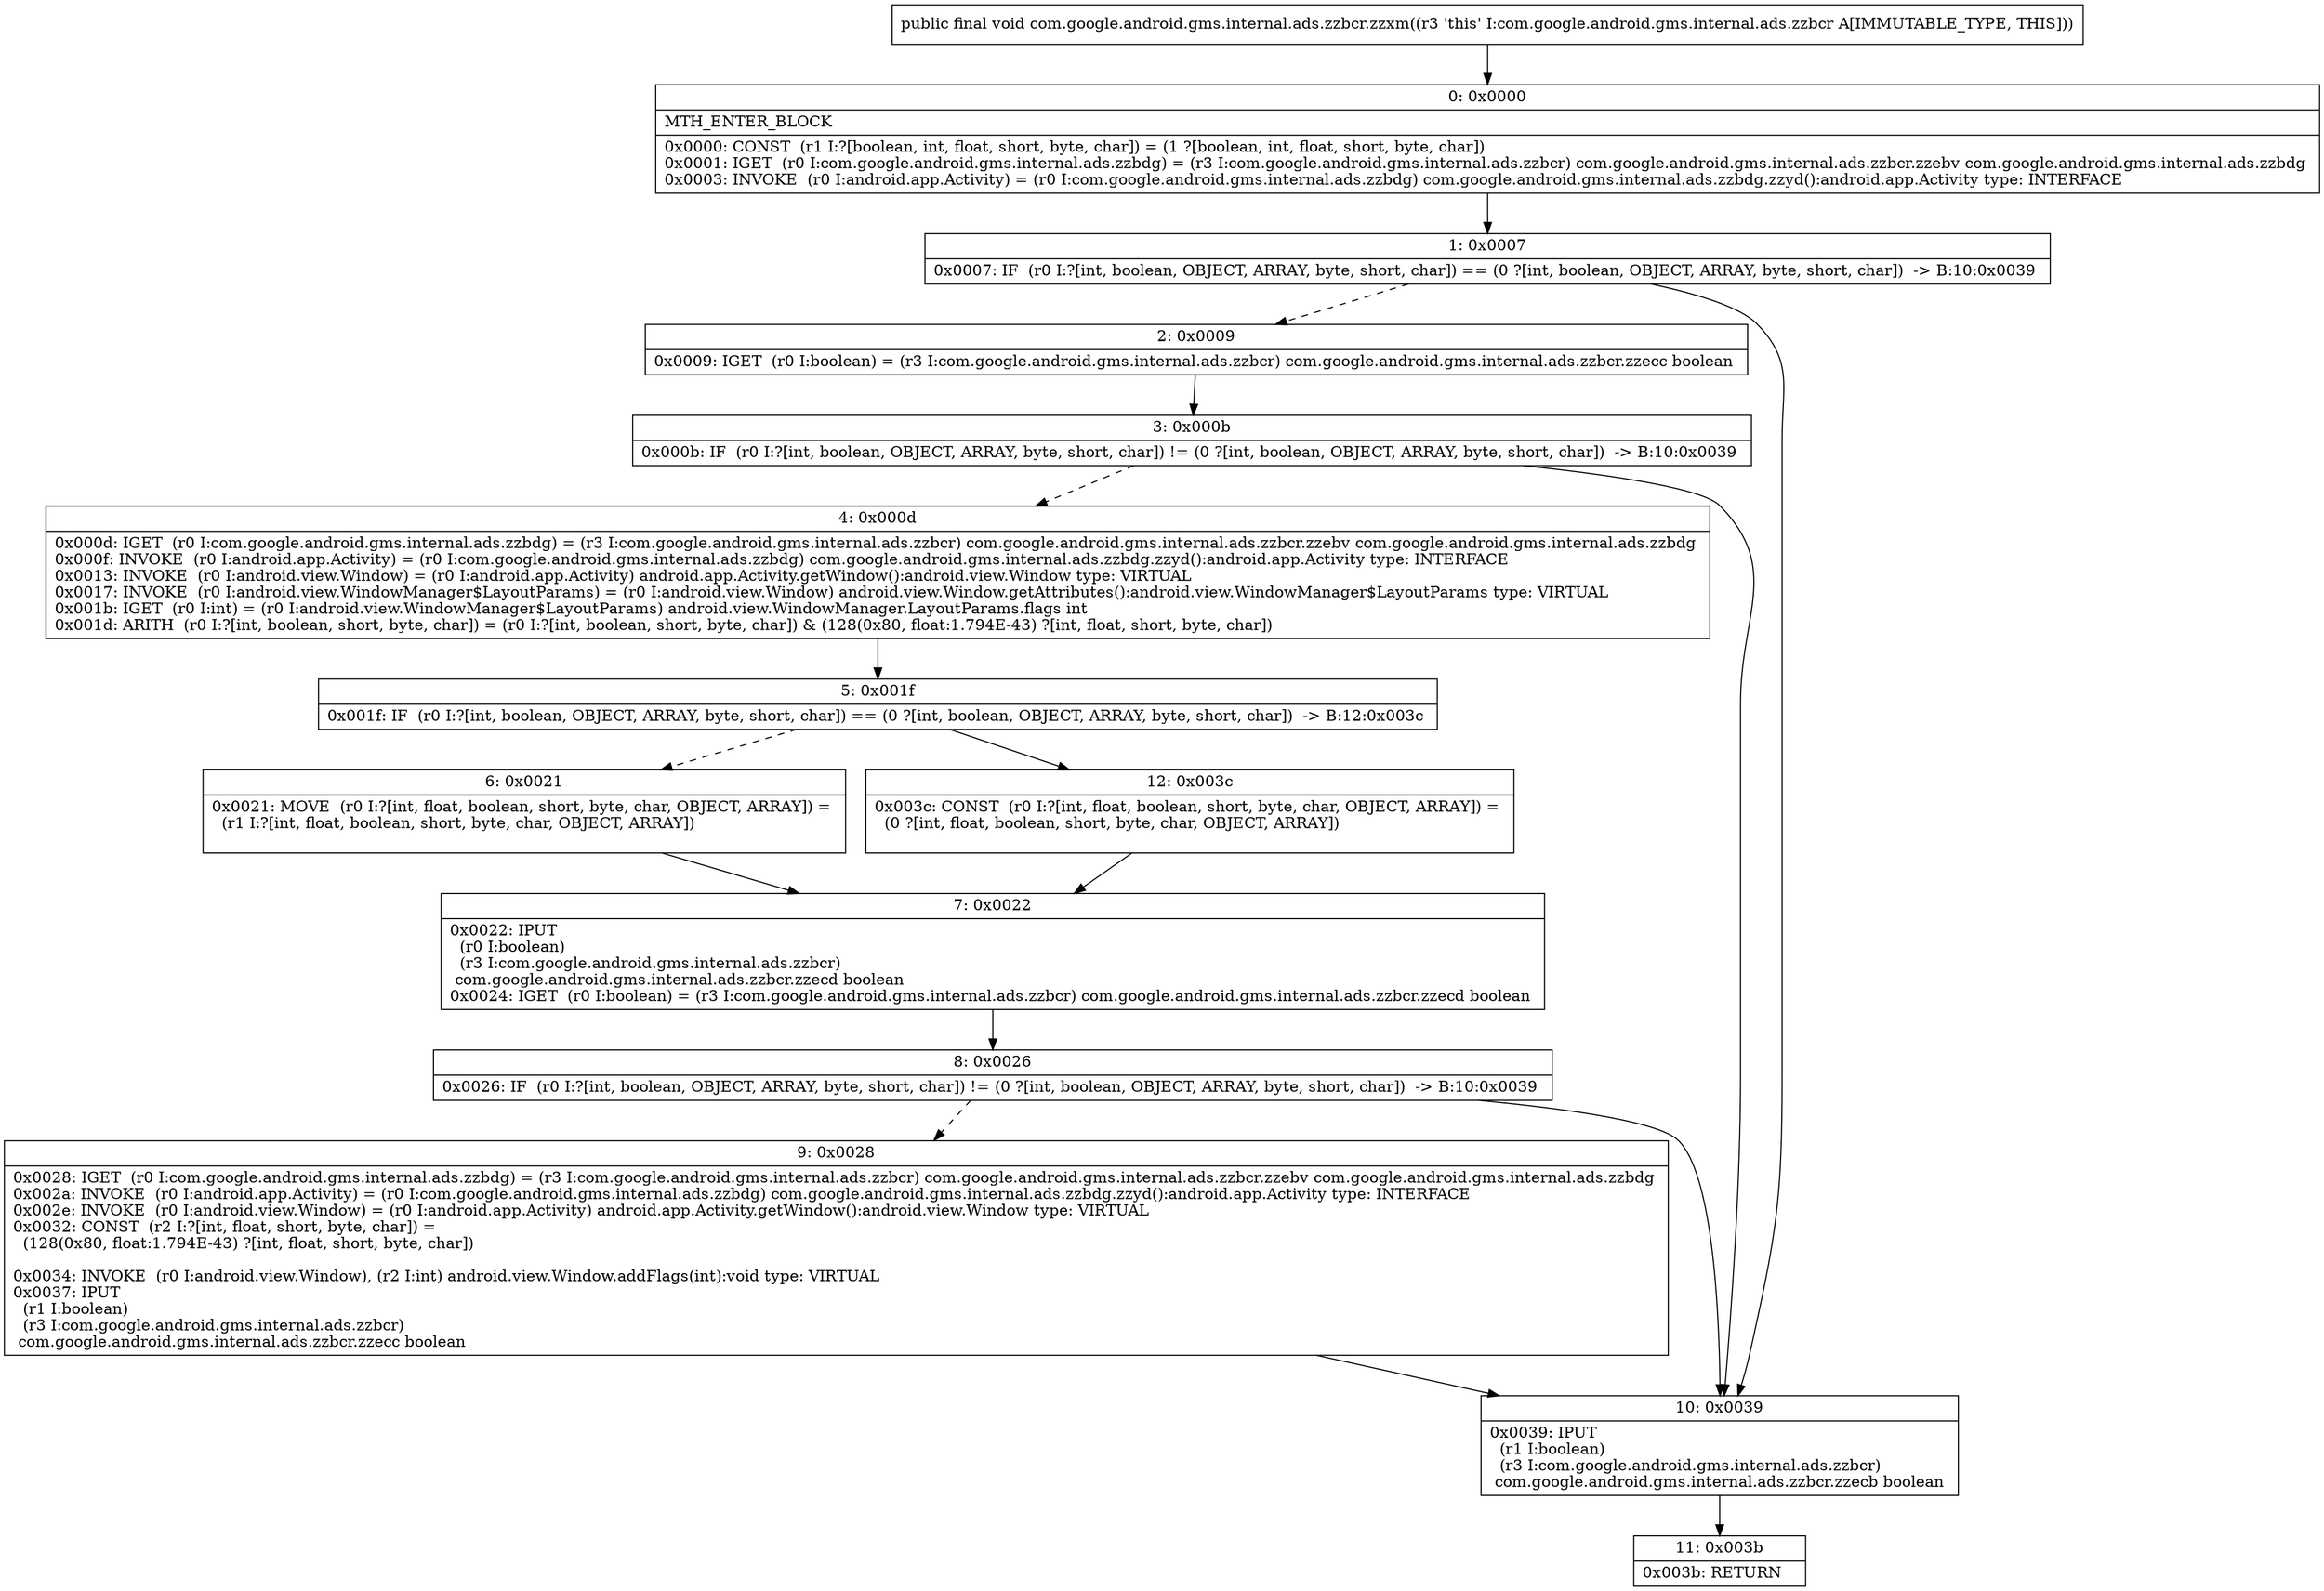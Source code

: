 digraph "CFG forcom.google.android.gms.internal.ads.zzbcr.zzxm()V" {
Node_0 [shape=record,label="{0\:\ 0x0000|MTH_ENTER_BLOCK\l|0x0000: CONST  (r1 I:?[boolean, int, float, short, byte, char]) = (1 ?[boolean, int, float, short, byte, char]) \l0x0001: IGET  (r0 I:com.google.android.gms.internal.ads.zzbdg) = (r3 I:com.google.android.gms.internal.ads.zzbcr) com.google.android.gms.internal.ads.zzbcr.zzebv com.google.android.gms.internal.ads.zzbdg \l0x0003: INVOKE  (r0 I:android.app.Activity) = (r0 I:com.google.android.gms.internal.ads.zzbdg) com.google.android.gms.internal.ads.zzbdg.zzyd():android.app.Activity type: INTERFACE \l}"];
Node_1 [shape=record,label="{1\:\ 0x0007|0x0007: IF  (r0 I:?[int, boolean, OBJECT, ARRAY, byte, short, char]) == (0 ?[int, boolean, OBJECT, ARRAY, byte, short, char])  \-\> B:10:0x0039 \l}"];
Node_2 [shape=record,label="{2\:\ 0x0009|0x0009: IGET  (r0 I:boolean) = (r3 I:com.google.android.gms.internal.ads.zzbcr) com.google.android.gms.internal.ads.zzbcr.zzecc boolean \l}"];
Node_3 [shape=record,label="{3\:\ 0x000b|0x000b: IF  (r0 I:?[int, boolean, OBJECT, ARRAY, byte, short, char]) != (0 ?[int, boolean, OBJECT, ARRAY, byte, short, char])  \-\> B:10:0x0039 \l}"];
Node_4 [shape=record,label="{4\:\ 0x000d|0x000d: IGET  (r0 I:com.google.android.gms.internal.ads.zzbdg) = (r3 I:com.google.android.gms.internal.ads.zzbcr) com.google.android.gms.internal.ads.zzbcr.zzebv com.google.android.gms.internal.ads.zzbdg \l0x000f: INVOKE  (r0 I:android.app.Activity) = (r0 I:com.google.android.gms.internal.ads.zzbdg) com.google.android.gms.internal.ads.zzbdg.zzyd():android.app.Activity type: INTERFACE \l0x0013: INVOKE  (r0 I:android.view.Window) = (r0 I:android.app.Activity) android.app.Activity.getWindow():android.view.Window type: VIRTUAL \l0x0017: INVOKE  (r0 I:android.view.WindowManager$LayoutParams) = (r0 I:android.view.Window) android.view.Window.getAttributes():android.view.WindowManager$LayoutParams type: VIRTUAL \l0x001b: IGET  (r0 I:int) = (r0 I:android.view.WindowManager$LayoutParams) android.view.WindowManager.LayoutParams.flags int \l0x001d: ARITH  (r0 I:?[int, boolean, short, byte, char]) = (r0 I:?[int, boolean, short, byte, char]) & (128(0x80, float:1.794E\-43) ?[int, float, short, byte, char]) \l}"];
Node_5 [shape=record,label="{5\:\ 0x001f|0x001f: IF  (r0 I:?[int, boolean, OBJECT, ARRAY, byte, short, char]) == (0 ?[int, boolean, OBJECT, ARRAY, byte, short, char])  \-\> B:12:0x003c \l}"];
Node_6 [shape=record,label="{6\:\ 0x0021|0x0021: MOVE  (r0 I:?[int, float, boolean, short, byte, char, OBJECT, ARRAY]) = \l  (r1 I:?[int, float, boolean, short, byte, char, OBJECT, ARRAY])\l \l}"];
Node_7 [shape=record,label="{7\:\ 0x0022|0x0022: IPUT  \l  (r0 I:boolean)\l  (r3 I:com.google.android.gms.internal.ads.zzbcr)\l com.google.android.gms.internal.ads.zzbcr.zzecd boolean \l0x0024: IGET  (r0 I:boolean) = (r3 I:com.google.android.gms.internal.ads.zzbcr) com.google.android.gms.internal.ads.zzbcr.zzecd boolean \l}"];
Node_8 [shape=record,label="{8\:\ 0x0026|0x0026: IF  (r0 I:?[int, boolean, OBJECT, ARRAY, byte, short, char]) != (0 ?[int, boolean, OBJECT, ARRAY, byte, short, char])  \-\> B:10:0x0039 \l}"];
Node_9 [shape=record,label="{9\:\ 0x0028|0x0028: IGET  (r0 I:com.google.android.gms.internal.ads.zzbdg) = (r3 I:com.google.android.gms.internal.ads.zzbcr) com.google.android.gms.internal.ads.zzbcr.zzebv com.google.android.gms.internal.ads.zzbdg \l0x002a: INVOKE  (r0 I:android.app.Activity) = (r0 I:com.google.android.gms.internal.ads.zzbdg) com.google.android.gms.internal.ads.zzbdg.zzyd():android.app.Activity type: INTERFACE \l0x002e: INVOKE  (r0 I:android.view.Window) = (r0 I:android.app.Activity) android.app.Activity.getWindow():android.view.Window type: VIRTUAL \l0x0032: CONST  (r2 I:?[int, float, short, byte, char]) = \l  (128(0x80, float:1.794E\-43) ?[int, float, short, byte, char])\l \l0x0034: INVOKE  (r0 I:android.view.Window), (r2 I:int) android.view.Window.addFlags(int):void type: VIRTUAL \l0x0037: IPUT  \l  (r1 I:boolean)\l  (r3 I:com.google.android.gms.internal.ads.zzbcr)\l com.google.android.gms.internal.ads.zzbcr.zzecc boolean \l}"];
Node_10 [shape=record,label="{10\:\ 0x0039|0x0039: IPUT  \l  (r1 I:boolean)\l  (r3 I:com.google.android.gms.internal.ads.zzbcr)\l com.google.android.gms.internal.ads.zzbcr.zzecb boolean \l}"];
Node_11 [shape=record,label="{11\:\ 0x003b|0x003b: RETURN   \l}"];
Node_12 [shape=record,label="{12\:\ 0x003c|0x003c: CONST  (r0 I:?[int, float, boolean, short, byte, char, OBJECT, ARRAY]) = \l  (0 ?[int, float, boolean, short, byte, char, OBJECT, ARRAY])\l \l}"];
MethodNode[shape=record,label="{public final void com.google.android.gms.internal.ads.zzbcr.zzxm((r3 'this' I:com.google.android.gms.internal.ads.zzbcr A[IMMUTABLE_TYPE, THIS])) }"];
MethodNode -> Node_0;
Node_0 -> Node_1;
Node_1 -> Node_2[style=dashed];
Node_1 -> Node_10;
Node_2 -> Node_3;
Node_3 -> Node_4[style=dashed];
Node_3 -> Node_10;
Node_4 -> Node_5;
Node_5 -> Node_6[style=dashed];
Node_5 -> Node_12;
Node_6 -> Node_7;
Node_7 -> Node_8;
Node_8 -> Node_9[style=dashed];
Node_8 -> Node_10;
Node_9 -> Node_10;
Node_10 -> Node_11;
Node_12 -> Node_7;
}

